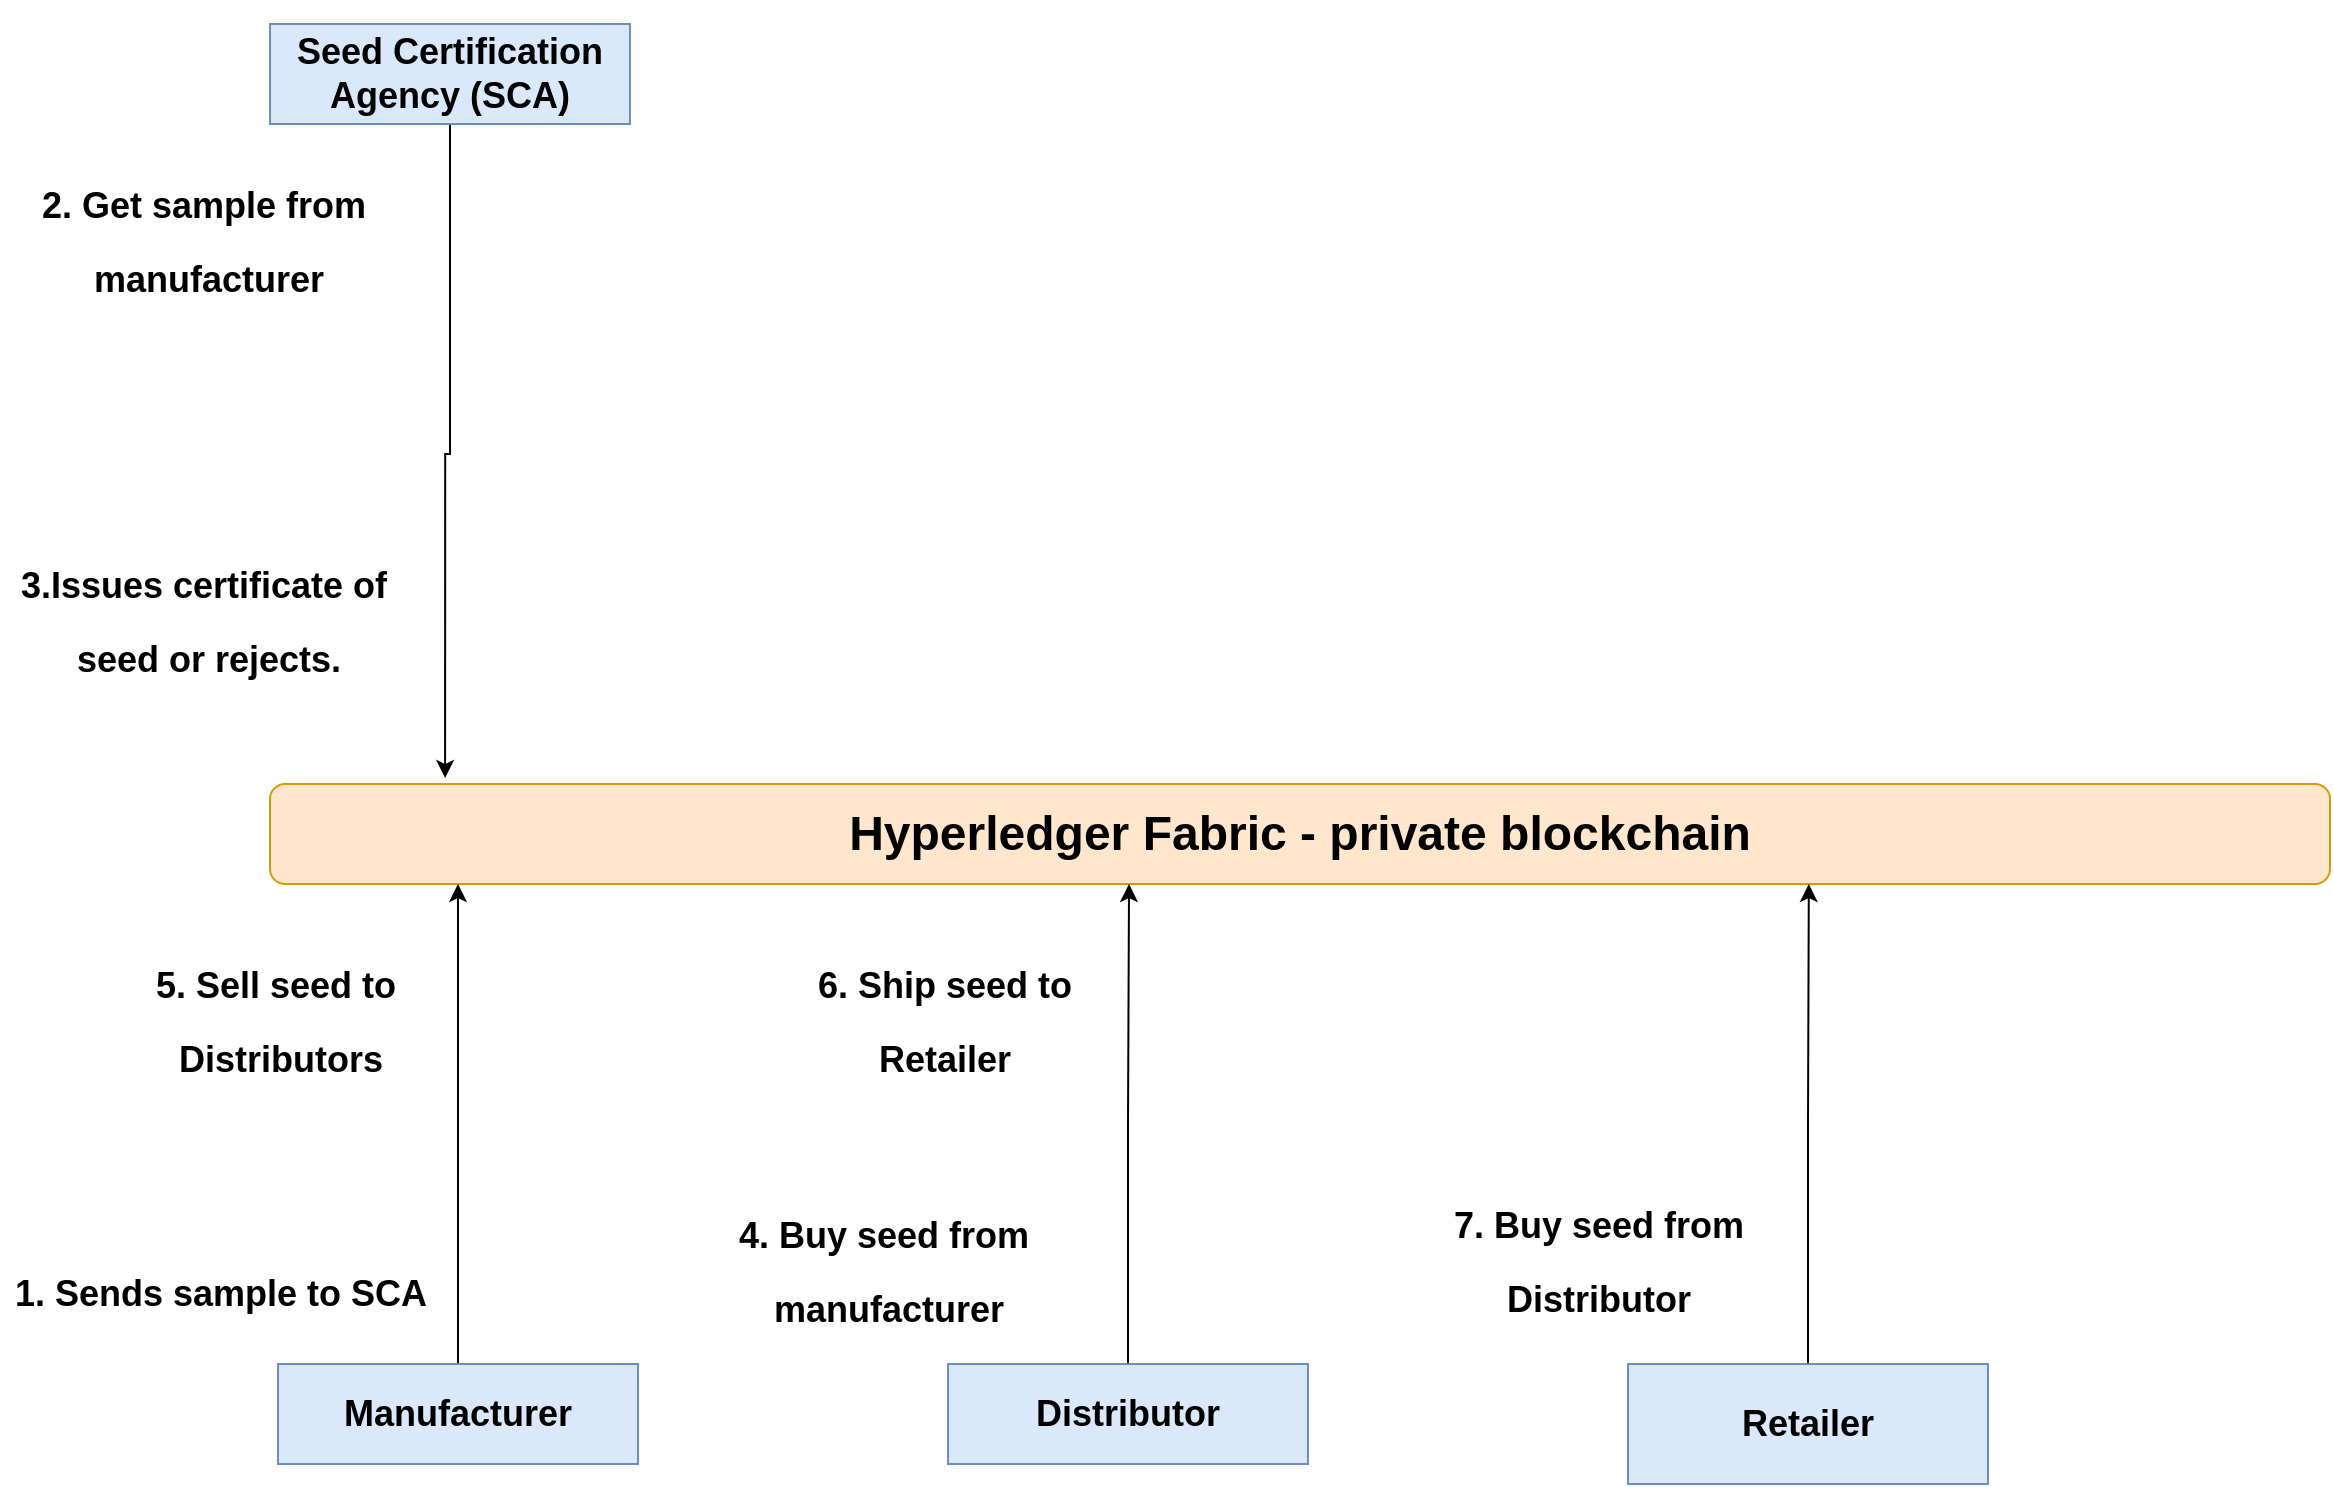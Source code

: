 <mxfile version="14.8.0" type="github">
  <diagram id="w_o0UAj6oia_h1gSR9Gx" name="Page-1">
    <mxGraphModel dx="2616" dy="708" grid="1" gridSize="10" guides="1" tooltips="1" connect="1" arrows="1" fold="1" page="1" pageScale="1" pageWidth="1169" pageHeight="1654" math="0" shadow="0">
      <root>
        <mxCell id="0" />
        <mxCell id="1" parent="0" />
        <mxCell id="erOd0dz8Uz3S73p-e_vw-5" value="&lt;h1&gt;Hyperledger Fabric - private blockchain&lt;/h1&gt;" style="rounded=1;whiteSpace=wrap;html=1;fillColor=#ffe6cc;strokeColor=#d79b00;" vertex="1" parent="1">
          <mxGeometry x="81" y="520" width="1030" height="50" as="geometry" />
        </mxCell>
        <mxCell id="erOd0dz8Uz3S73p-e_vw-7" style="edgeStyle=orthogonalEdgeStyle;rounded=0;orthogonalLoop=1;jettySize=auto;html=1;" edge="1" parent="1" source="erOd0dz8Uz3S73p-e_vw-6">
          <mxGeometry relative="1" as="geometry">
            <mxPoint x="175" y="570" as="targetPoint" />
          </mxGeometry>
        </mxCell>
        <mxCell id="erOd0dz8Uz3S73p-e_vw-6" value="&lt;h2&gt;Manufacturer&lt;/h2&gt;" style="rounded=0;whiteSpace=wrap;html=1;fillColor=#dae8fc;strokeColor=#6c8ebf;" vertex="1" parent="1">
          <mxGeometry x="85" y="810" width="180" height="50" as="geometry" />
        </mxCell>
        <mxCell id="erOd0dz8Uz3S73p-e_vw-9" value="&lt;h2&gt;1. Sends sample to SCA&lt;/h2&gt;" style="text;html=1;align=center;verticalAlign=middle;resizable=0;points=[];autosize=1;strokeColor=none;" vertex="1" parent="1">
          <mxGeometry x="-54" y="750" width="220" height="50" as="geometry" />
        </mxCell>
        <mxCell id="erOd0dz8Uz3S73p-e_vw-13" style="edgeStyle=orthogonalEdgeStyle;rounded=0;orthogonalLoop=1;jettySize=auto;html=1;entryX=0.085;entryY=-0.06;entryDx=0;entryDy=0;entryPerimeter=0;" edge="1" parent="1" source="erOd0dz8Uz3S73p-e_vw-11" target="erOd0dz8Uz3S73p-e_vw-5">
          <mxGeometry relative="1" as="geometry" />
        </mxCell>
        <mxCell id="erOd0dz8Uz3S73p-e_vw-11" value="&lt;h2&gt;Seed Certification Agency (SCA)&lt;/h2&gt;" style="rounded=0;whiteSpace=wrap;html=1;fillColor=#dae8fc;strokeColor=#6c8ebf;" vertex="1" parent="1">
          <mxGeometry x="81" y="140" width="180" height="50" as="geometry" />
        </mxCell>
        <mxCell id="erOd0dz8Uz3S73p-e_vw-15" value="&lt;h2&gt;2. Get sample from&amp;nbsp;&lt;/h2&gt;&lt;h2&gt;manufacturer&lt;/h2&gt;" style="text;html=1;align=center;verticalAlign=middle;resizable=0;points=[];autosize=1;strokeColor=none;" vertex="1" parent="1">
          <mxGeometry x="-40" y="210" width="180" height="80" as="geometry" />
        </mxCell>
        <mxCell id="erOd0dz8Uz3S73p-e_vw-17" value="&lt;h2&gt;3.Issues certificate of&amp;nbsp;&lt;/h2&gt;&lt;h2&gt;seed or rejects.&lt;/h2&gt;" style="text;html=1;align=center;verticalAlign=middle;resizable=0;points=[];autosize=1;strokeColor=none;" vertex="1" parent="1">
          <mxGeometry x="-50" y="400" width="200" height="80" as="geometry" />
        </mxCell>
        <mxCell id="erOd0dz8Uz3S73p-e_vw-19" value="&lt;h2&gt;5. Sell seed to&amp;nbsp;&lt;/h2&gt;&lt;h2&gt;Distributors&lt;/h2&gt;" style="text;html=1;align=center;verticalAlign=middle;resizable=0;points=[];autosize=1;strokeColor=none;" vertex="1" parent="1">
          <mxGeometry x="16" y="600" width="140" height="80" as="geometry" />
        </mxCell>
        <mxCell id="erOd0dz8Uz3S73p-e_vw-21" style="edgeStyle=orthogonalEdgeStyle;rounded=0;orthogonalLoop=1;jettySize=auto;html=1;entryX=0.417;entryY=1;entryDx=0;entryDy=0;entryPerimeter=0;" edge="1" parent="1" source="erOd0dz8Uz3S73p-e_vw-20" target="erOd0dz8Uz3S73p-e_vw-5">
          <mxGeometry relative="1" as="geometry">
            <mxPoint x="510" y="580" as="targetPoint" />
          </mxGeometry>
        </mxCell>
        <mxCell id="erOd0dz8Uz3S73p-e_vw-20" value="&lt;h2&gt;Distributor&lt;/h2&gt;" style="rounded=0;whiteSpace=wrap;html=1;fillColor=#dae8fc;strokeColor=#6c8ebf;" vertex="1" parent="1">
          <mxGeometry x="420" y="810" width="180" height="50" as="geometry" />
        </mxCell>
        <mxCell id="erOd0dz8Uz3S73p-e_vw-23" value="&lt;h2&gt;4. Buy seed from&amp;nbsp;&lt;/h2&gt;&lt;h2&gt;manufacturer&lt;/h2&gt;" style="text;html=1;align=center;verticalAlign=middle;resizable=0;points=[];autosize=1;strokeColor=none;" vertex="1" parent="1">
          <mxGeometry x="305" y="725" width="170" height="80" as="geometry" />
        </mxCell>
        <mxCell id="erOd0dz8Uz3S73p-e_vw-24" value="&lt;h2&gt;6. Ship seed to&lt;/h2&gt;&lt;h2&gt;Retailer&lt;/h2&gt;" style="text;html=1;align=center;verticalAlign=middle;resizable=0;points=[];autosize=1;strokeColor=none;" vertex="1" parent="1">
          <mxGeometry x="348" y="600" width="140" height="80" as="geometry" />
        </mxCell>
        <mxCell id="erOd0dz8Uz3S73p-e_vw-27" style="edgeStyle=orthogonalEdgeStyle;rounded=0;orthogonalLoop=1;jettySize=auto;html=1;entryX=0.747;entryY=1;entryDx=0;entryDy=0;entryPerimeter=0;" edge="1" parent="1" source="erOd0dz8Uz3S73p-e_vw-25" target="erOd0dz8Uz3S73p-e_vw-5">
          <mxGeometry relative="1" as="geometry">
            <mxPoint x="850" y="580" as="targetPoint" />
          </mxGeometry>
        </mxCell>
        <mxCell id="erOd0dz8Uz3S73p-e_vw-25" value="&lt;h2&gt;Retailer&lt;/h2&gt;" style="rounded=0;whiteSpace=wrap;html=1;fillColor=#dae8fc;strokeColor=#6c8ebf;" vertex="1" parent="1">
          <mxGeometry x="760" y="810" width="180" height="60" as="geometry" />
        </mxCell>
        <mxCell id="erOd0dz8Uz3S73p-e_vw-28" value="&lt;h2&gt;7. Buy seed from&lt;/h2&gt;&lt;h2&gt;Distributor&lt;/h2&gt;" style="text;html=1;align=center;verticalAlign=middle;resizable=0;points=[];autosize=1;strokeColor=none;" vertex="1" parent="1">
          <mxGeometry x="665" y="720" width="160" height="80" as="geometry" />
        </mxCell>
      </root>
    </mxGraphModel>
  </diagram>
</mxfile>
